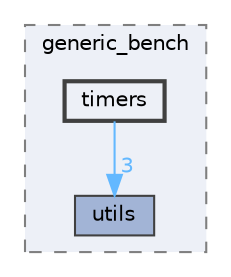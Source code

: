 digraph "external/taskflow/3rd-party/eigen-3.3.7/bench/btl/generic_bench/timers"
{
 // LATEX_PDF_SIZE
  bgcolor="transparent";
  edge [fontname=Helvetica,fontsize=10,labelfontname=Helvetica,labelfontsize=10];
  node [fontname=Helvetica,fontsize=10,shape=box,height=0.2,width=0.4];
  compound=true
  subgraph clusterdir_67b07a53b6f43e6e09846caa95aa8959 {
    graph [ bgcolor="#edf0f7", pencolor="grey50", label="generic_bench", fontname=Helvetica,fontsize=10 style="filled,dashed", URL="dir_67b07a53b6f43e6e09846caa95aa8959.html",tooltip=""]
  dir_b21f3e038041b3ba0aa3cbb69754ab83 [label="utils", fillcolor="#a2b4d6", color="grey25", style="filled", URL="dir_b21f3e038041b3ba0aa3cbb69754ab83.html",tooltip=""];
  dir_4909c01b21f3be5b239d3816e34c5386 [label="timers", fillcolor="#edf0f7", color="grey25", style="filled,bold", URL="dir_4909c01b21f3be5b239d3816e34c5386.html",tooltip=""];
  }
  dir_4909c01b21f3be5b239d3816e34c5386->dir_b21f3e038041b3ba0aa3cbb69754ab83 [headlabel="3", labeldistance=1.5 headhref="dir_000862_000906.html" href="dir_000862_000906.html" color="steelblue1" fontcolor="steelblue1"];
}
